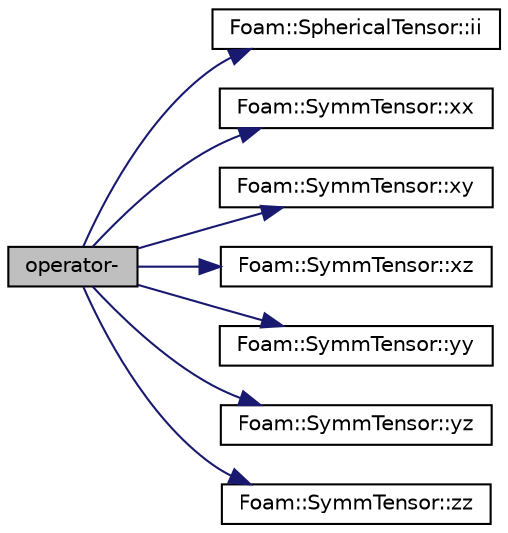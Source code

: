 digraph "operator-"
{
  bgcolor="transparent";
  edge [fontname="Helvetica",fontsize="10",labelfontname="Helvetica",labelfontsize="10"];
  node [fontname="Helvetica",fontsize="10",shape=record];
  rankdir="LR";
  Node140953 [label="operator-",height=0.2,width=0.4,color="black", fillcolor="grey75", style="filled", fontcolor="black"];
  Node140953 -> Node140954 [color="midnightblue",fontsize="10",style="solid",fontname="Helvetica"];
  Node140954 [label="Foam::SphericalTensor::ii",height=0.2,width=0.4,color="black",URL="$a29493.html#a8a6ef975bcb1f17d9cd0457417bcac47"];
  Node140953 -> Node140955 [color="midnightblue",fontsize="10",style="solid",fontname="Helvetica"];
  Node140955 [label="Foam::SymmTensor::xx",height=0.2,width=0.4,color="black",URL="$a29577.html#a1b97c7c1ed81b4fb23da8dcb71a8cd2a"];
  Node140953 -> Node140956 [color="midnightblue",fontsize="10",style="solid",fontname="Helvetica"];
  Node140956 [label="Foam::SymmTensor::xy",height=0.2,width=0.4,color="black",URL="$a29577.html#aab470ae2a5eeac8c33a7b6abac6b39b3"];
  Node140953 -> Node140957 [color="midnightblue",fontsize="10",style="solid",fontname="Helvetica"];
  Node140957 [label="Foam::SymmTensor::xz",height=0.2,width=0.4,color="black",URL="$a29577.html#a6c0a9bc605f3cfdfb3307b3dcf136f60"];
  Node140953 -> Node140958 [color="midnightblue",fontsize="10",style="solid",fontname="Helvetica"];
  Node140958 [label="Foam::SymmTensor::yy",height=0.2,width=0.4,color="black",URL="$a29577.html#aba9d77023a5662b9c2d3639d5de555a0"];
  Node140953 -> Node140959 [color="midnightblue",fontsize="10",style="solid",fontname="Helvetica"];
  Node140959 [label="Foam::SymmTensor::yz",height=0.2,width=0.4,color="black",URL="$a29577.html#a4a98b51ba7019e1cfffae8d321a823df"];
  Node140953 -> Node140960 [color="midnightblue",fontsize="10",style="solid",fontname="Helvetica"];
  Node140960 [label="Foam::SymmTensor::zz",height=0.2,width=0.4,color="black",URL="$a29577.html#a831c4848d01bfcc8d717b7ef92f2cd4b"];
}
